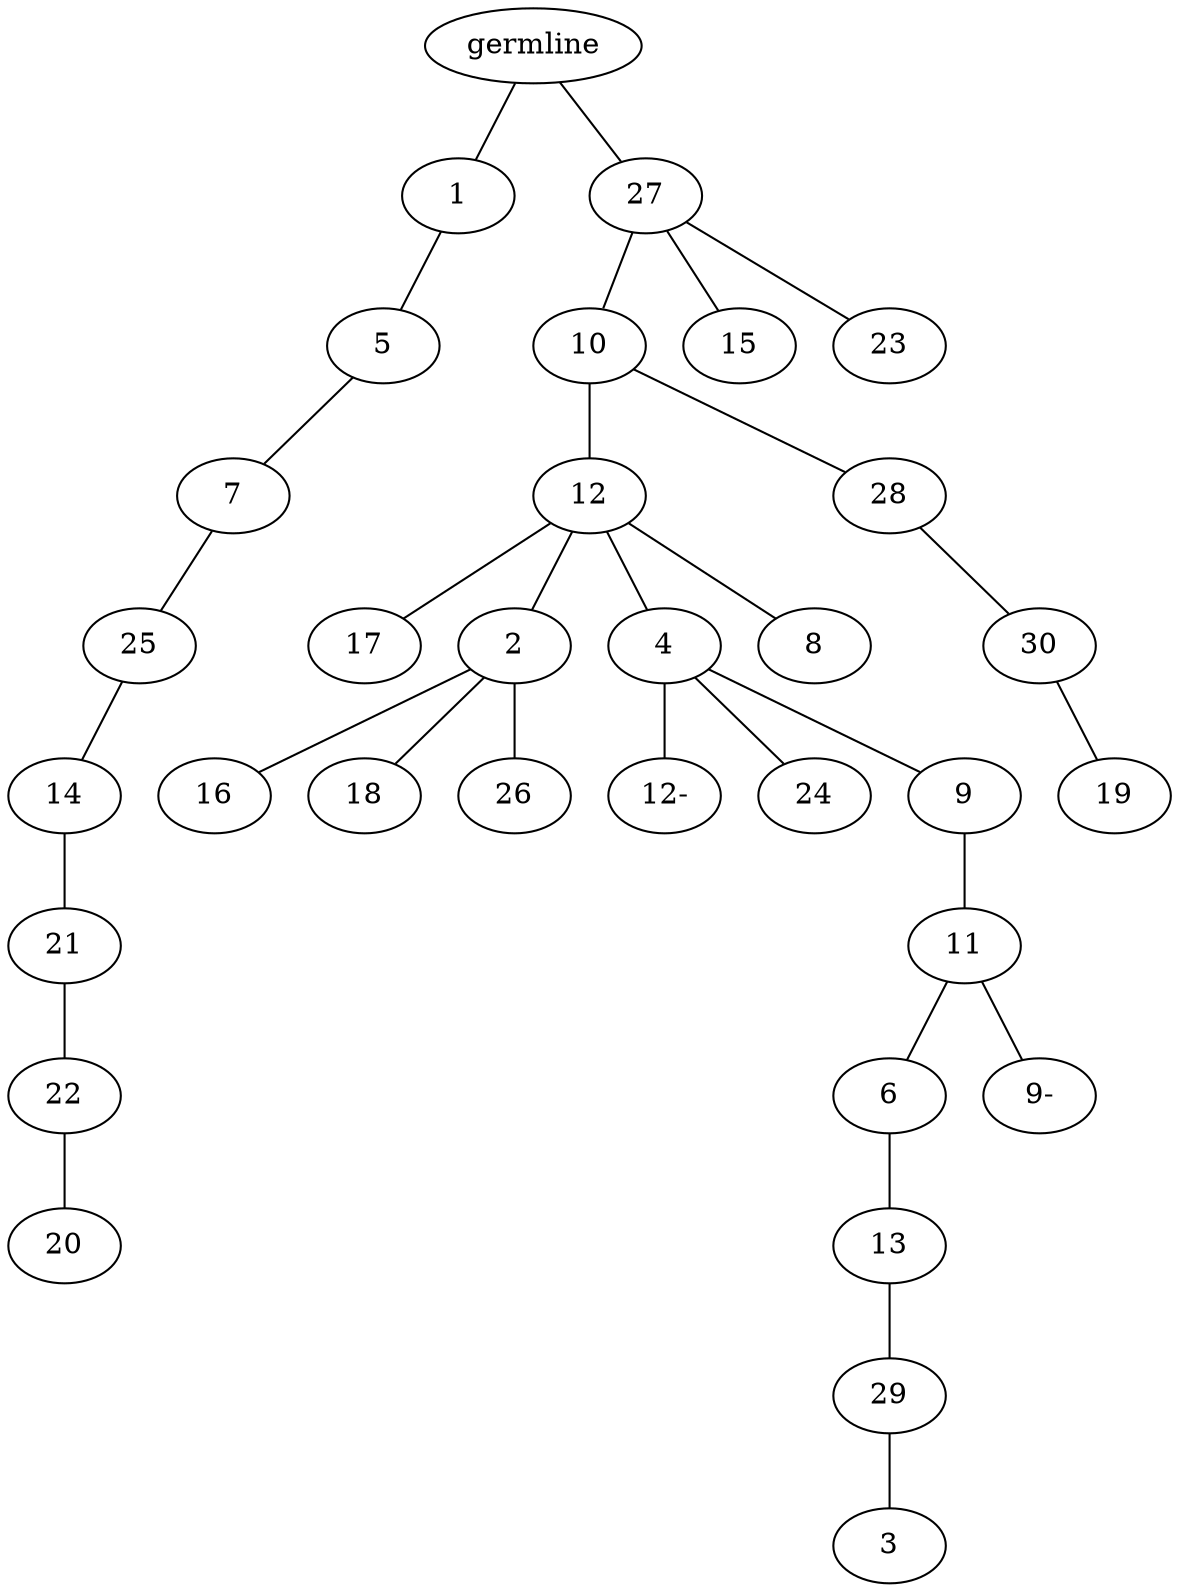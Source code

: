 graph tree {
    "140057984407536" [label="germline"];
    "140057981176080" [label="1"];
    "140057981176800" [label="5"];
    "140057981325424" [label="7"];
    "140057981325904" [label="25"];
    "140057981326288" [label="14"];
    "140057981326576" [label="21"];
    "140057981326864" [label="22"];
    "140057981327152" [label="20"];
    "140057981174736" [label="27"];
    "140057981325760" [label="10"];
    "140057981327104" [label="12"];
    "140057981327680" [label="17"];
    "140057981326096" [label="2"];
    "140057981326672" [label="16"];
    "140057981327440" [label="18"];
    "140057981294000" [label="26"];
    "140057981328544" [label="4"];
    "140057981327824" [label="12-"];
    "140057981328688" [label="24"];
    "140057981328064" [label="9"];
    "140057981328448" [label="11"];
    "140057981329024" [label="6"];
    "140057981329312" [label="13"];
    "140057981391248" [label="29"];
    "140057981391536" [label="3"];
    "140057981328784" [label="9-"];
    "140057981329264" [label="8"];
    "140057981326336" [label="28"];
    "140057981328304" [label="30"];
    "140057981392064" [label="19"];
    "140057981325616" [label="15"];
    "140057981327296" [label="23"];
    "140057984407536" -- "140057981176080";
    "140057984407536" -- "140057981174736";
    "140057981176080" -- "140057981176800";
    "140057981176800" -- "140057981325424";
    "140057981325424" -- "140057981325904";
    "140057981325904" -- "140057981326288";
    "140057981326288" -- "140057981326576";
    "140057981326576" -- "140057981326864";
    "140057981326864" -- "140057981327152";
    "140057981174736" -- "140057981325760";
    "140057981174736" -- "140057981325616";
    "140057981174736" -- "140057981327296";
    "140057981325760" -- "140057981327104";
    "140057981325760" -- "140057981326336";
    "140057981327104" -- "140057981327680";
    "140057981327104" -- "140057981326096";
    "140057981327104" -- "140057981328544";
    "140057981327104" -- "140057981329264";
    "140057981326096" -- "140057981326672";
    "140057981326096" -- "140057981327440";
    "140057981326096" -- "140057981294000";
    "140057981328544" -- "140057981327824";
    "140057981328544" -- "140057981328688";
    "140057981328544" -- "140057981328064";
    "140057981328064" -- "140057981328448";
    "140057981328448" -- "140057981329024";
    "140057981328448" -- "140057981328784";
    "140057981329024" -- "140057981329312";
    "140057981329312" -- "140057981391248";
    "140057981391248" -- "140057981391536";
    "140057981326336" -- "140057981328304";
    "140057981328304" -- "140057981392064";
}
